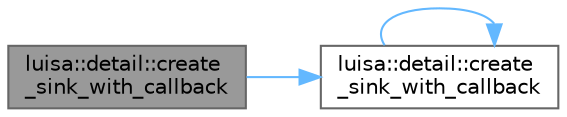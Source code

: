 digraph "luisa::detail::create_sink_with_callback"
{
 // LATEX_PDF_SIZE
  bgcolor="transparent";
  edge [fontname=Helvetica,fontsize=10,labelfontname=Helvetica,labelfontsize=10];
  node [fontname=Helvetica,fontsize=10,shape=box,height=0.2,width=0.4];
  rankdir="LR";
  Node1 [id="Node000001",label="luisa::detail::create\l_sink_with_callback",height=0.2,width=0.4,color="gray40", fillcolor="grey60", style="filled", fontcolor="black",tooltip=" "];
  Node1 -> Node2 [id="edge1_Node000001_Node000002",color="steelblue1",style="solid",tooltip=" "];
  Node2 [id="Node000002",label="luisa::detail::create\l_sink_with_callback",height=0.2,width=0.4,color="grey40", fillcolor="white", style="filled",URL="$namespaceluisa_1_1detail.html#ac85f0d505e0c2e78ab0bb55635a0b6a7",tooltip=" "];
  Node2 -> Node2 [id="edge2_Node000002_Node000002",color="steelblue1",style="solid",tooltip=" "];
}
